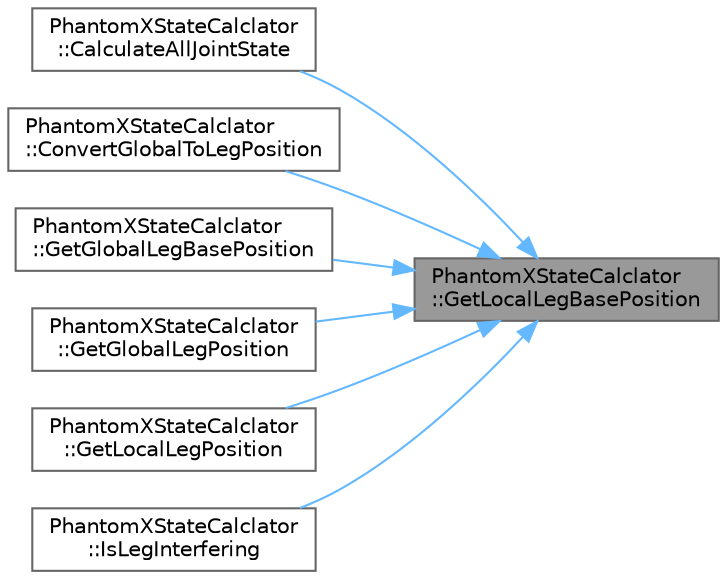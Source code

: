 digraph "PhantomXStateCalclator::GetLocalLegBasePosition"
{
 // LATEX_PDF_SIZE
  bgcolor="transparent";
  edge [fontname=Helvetica,fontsize=10,labelfontname=Helvetica,labelfontsize=10];
  node [fontname=Helvetica,fontsize=10,shape=box,height=0.2,width=0.4];
  rankdir="RL";
  Node1 [id="Node000001",label="PhantomXStateCalclator\l::GetLocalLegBasePosition",height=0.2,width=0.4,color="gray40", fillcolor="grey60", style="filled", fontcolor="black",tooltip="脚の付け根の座標( leg base position)を取得する．ローカル(ロボット)座標系"];
  Node1 -> Node2 [id="edge1_Node000001_Node000002",dir="back",color="steelblue1",style="solid",tooltip=" "];
  Node2 [id="Node000002",label="PhantomXStateCalclator\l::CalculateAllJointState",height=0.2,width=0.4,color="grey40", fillcolor="white", style="filled",URL="$class_phantom_x_state_calclator.html#a1316390fe5cf974637a5dac29027cb54",tooltip="全ての関節のグローバル座標と，角度を計算する．重たいのでグラフ探索や，描画処理中にループで使用することは推奨しない．"];
  Node1 -> Node3 [id="edge2_Node000001_Node000003",dir="back",color="steelblue1",style="solid",tooltip=" "];
  Node3 [id="Node000003",label="PhantomXStateCalclator\l::ConvertGlobalToLegPosition",height=0.2,width=0.4,color="grey40", fillcolor="white", style="filled",URL="$class_phantom_x_state_calclator.html#acf135fb149d94d9f308b8fa34577dc56",tooltip="グローバル座標系→脚座標系に変換する．"];
  Node1 -> Node4 [id="edge3_Node000001_Node000004",dir="back",color="steelblue1",style="solid",tooltip=" "];
  Node4 [id="Node000004",label="PhantomXStateCalclator\l::GetGlobalLegBasePosition",height=0.2,width=0.4,color="grey40", fillcolor="white", style="filled",URL="$class_phantom_x_state_calclator.html#a1496a624a7b82f6fcd9c4a35602818c6",tooltip="脚の付け根の座標( leg base position)を取得する．グローバル(ワールド)座標系"];
  Node1 -> Node5 [id="edge4_Node000001_Node000005",dir="back",color="steelblue1",style="solid",tooltip=" "];
  Node5 [id="Node000005",label="PhantomXStateCalclator\l::GetGlobalLegPosition",height=0.2,width=0.4,color="grey40", fillcolor="white", style="filled",URL="$class_phantom_x_state_calclator.html#a6bb1641e5d222f4c920141d8b6c2a26a",tooltip="脚の先端の座標を取得する．グローバル(ワールド)座標系"];
  Node1 -> Node6 [id="edge5_Node000001_Node000006",dir="back",color="steelblue1",style="solid",tooltip=" "];
  Node6 [id="Node000006",label="PhantomXStateCalclator\l::GetLocalLegPosition",height=0.2,width=0.4,color="grey40", fillcolor="white", style="filled",URL="$class_phantom_x_state_calclator.html#a0ecaedad8c0655b389d06f4aa421e9d3",tooltip="脚先の座標を取得する．ローカル(ロボット)座標系"];
  Node1 -> Node7 [id="edge6_Node000001_Node000007",dir="back",color="steelblue1",style="solid",tooltip=" "];
  Node7 [id="Node000007",label="PhantomXStateCalclator\l::IsLegInterfering",height=0.2,width=0.4,color="grey40", fillcolor="white", style="filled",URL="$class_phantom_x_state_calclator.html#a8f95bf9984294ea4f9dcde220288930e",tooltip="脚が他の脚と干渉しているかどうかを判定する．"];
}
